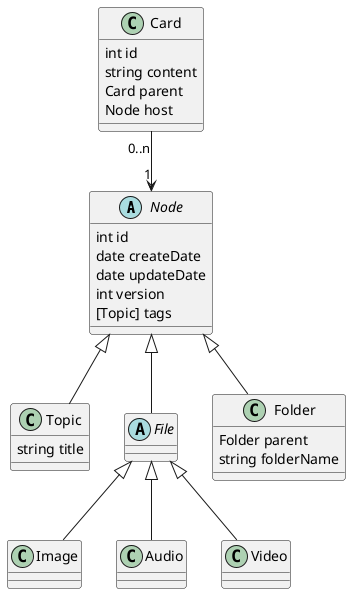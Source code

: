 @startuml 
abstract Node {
    int id
    date createDate
    date updateDate
    int version
    [Topic] tags
}


class Topic {
    string title
}

abstract File {

}

class Image {

}

class Audio {

}

class Video {

}

class Folder {
    Folder parent
    string folderName
}


Node <|-- Topic
Node <|-- Folder
Node <|-- File

File <|-- Image
File <|-- Audio
File <|-- Video


class Card {
    int id
    string content
    Card parent
    Node host
}

Card "0..n" --> "1" Node


@enduml